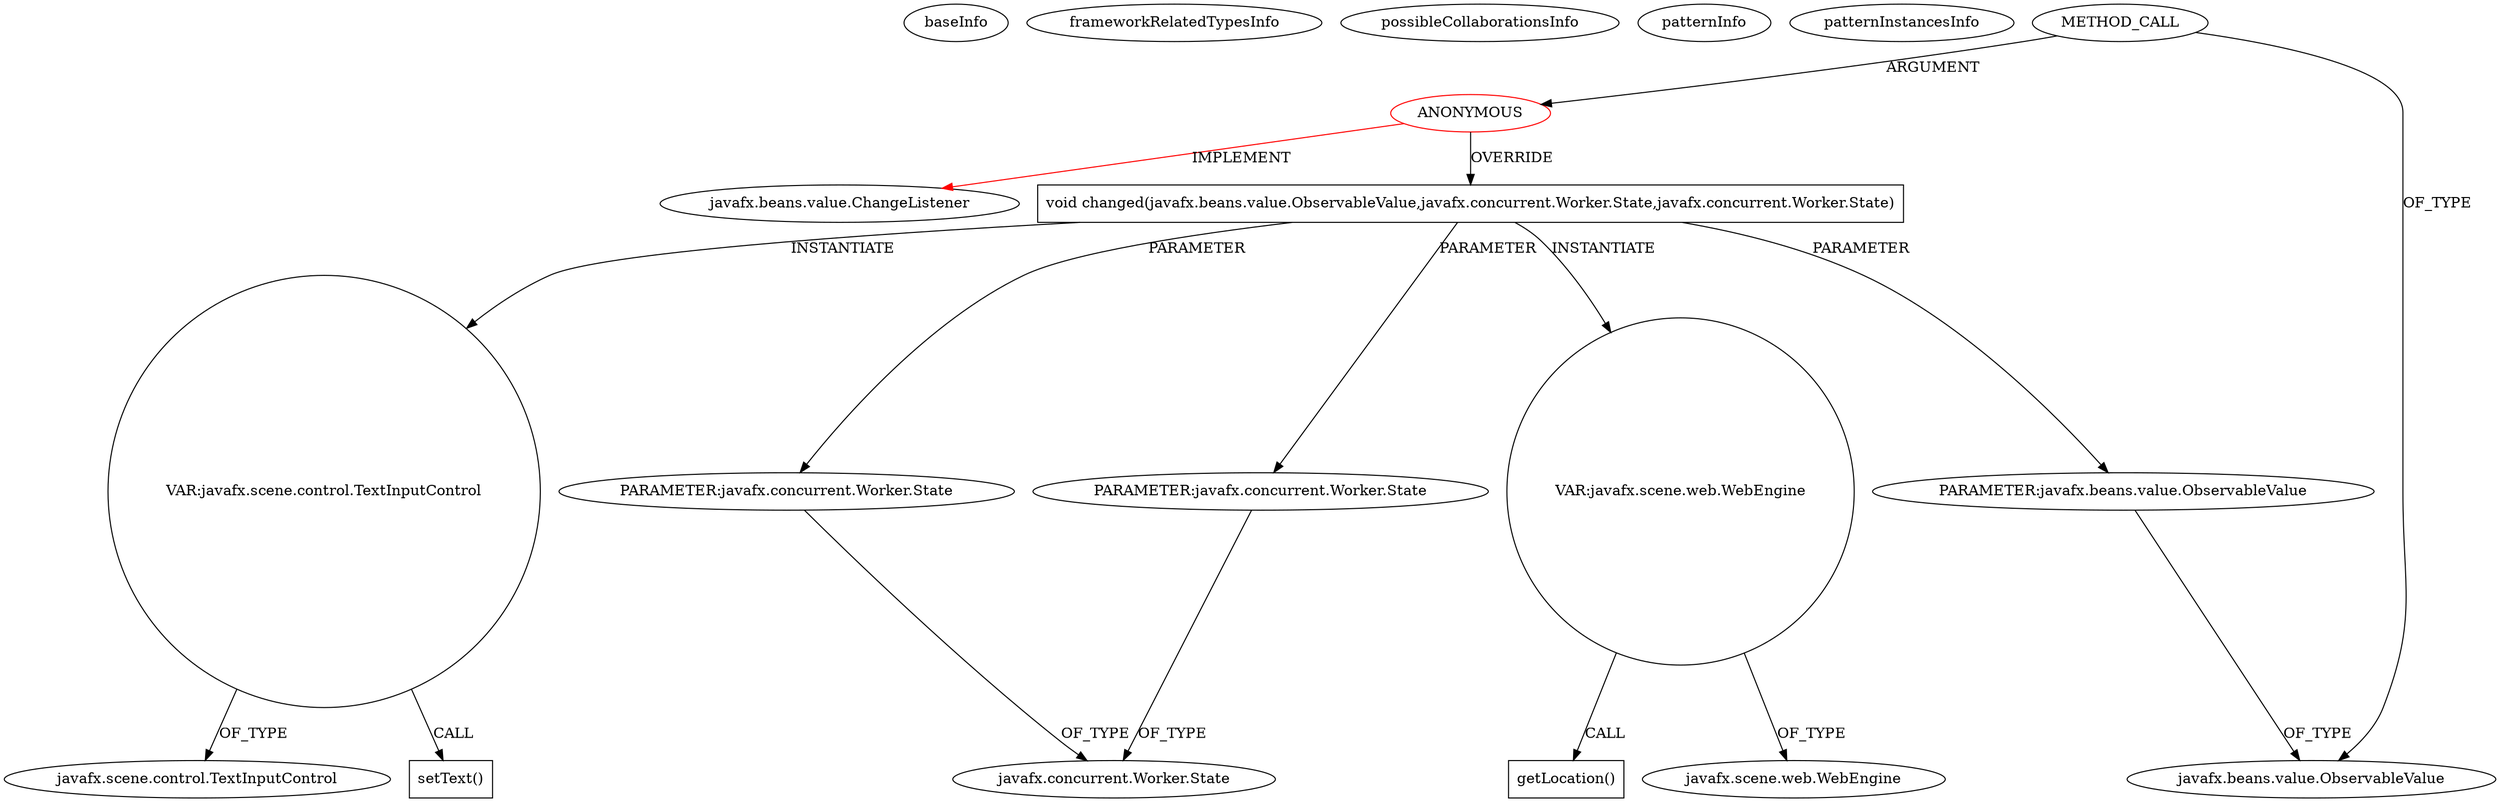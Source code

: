 digraph {
baseInfo[graphId=2522,category="pattern",isAnonymous=true,possibleRelation=false]
frameworkRelatedTypesInfo[0="javafx.beans.value.ChangeListener"]
possibleCollaborationsInfo[]
patternInfo[frequency=2.0,patternRootClient=0]
patternInstancesInfo[0="dony1990-ProsDesktop~/dony1990-ProsDesktop/ProsDesktop-master/src/nicon/NiconDesktop/guifx/NiconNavigator/NavegadorController.java~void AddWebsChangeListener()~2565",1="tatsuyafw-java8-training~/tatsuyafw-java8-training/java8-training-master/src/chapter4/exercise10/MyWebView.java~void start(javafx.stage.Stage)~4506"]
4[label="void changed(javafx.beans.value.ObservableValue,javafx.concurrent.Worker.State,javafx.concurrent.Worker.State)",vertexType="OVERRIDING_METHOD_DECLARATION",isFrameworkType=false,shape=box]
19[label="VAR:javafx.scene.web.WebEngine",vertexType="VARIABLE_EXPRESION",isFrameworkType=false,shape=circle]
0[label="ANONYMOUS",vertexType="ROOT_ANONYMOUS_DECLARATION",isFrameworkType=false,color=red]
1[label="javafx.beans.value.ChangeListener",vertexType="FRAMEWORK_INTERFACE_TYPE",isFrameworkType=false]
2[label="METHOD_CALL",vertexType="OUTSIDE_CALL",isFrameworkType=false]
16[label="VAR:javafx.scene.control.TextInputControl",vertexType="VARIABLE_EXPRESION",isFrameworkType=false,shape=circle]
20[label="getLocation()",vertexType="INSIDE_CALL",isFrameworkType=false,shape=box]
5[label="PARAMETER:javafx.beans.value.ObservableValue",vertexType="PARAMETER_DECLARATION",isFrameworkType=false]
40[label="setText()",vertexType="INSIDE_CALL",isFrameworkType=false,shape=box]
9[label="PARAMETER:javafx.concurrent.Worker.State",vertexType="PARAMETER_DECLARATION",isFrameworkType=false]
8[label="javafx.concurrent.Worker.State",vertexType="FRAMEWORK_CLASS_TYPE",isFrameworkType=false]
18[label="javafx.scene.control.TextInputControl",vertexType="FRAMEWORK_CLASS_TYPE",isFrameworkType=false]
7[label="PARAMETER:javafx.concurrent.Worker.State",vertexType="PARAMETER_DECLARATION",isFrameworkType=false]
21[label="javafx.scene.web.WebEngine",vertexType="FRAMEWORK_CLASS_TYPE",isFrameworkType=false]
3[label="javafx.beans.value.ObservableValue",vertexType="FRAMEWORK_INTERFACE_TYPE",isFrameworkType=false]
9->8[label="OF_TYPE"]
0->4[label="OVERRIDE"]
0->1[label="IMPLEMENT",color=red]
19->21[label="OF_TYPE"]
2->3[label="OF_TYPE"]
4->5[label="PARAMETER"]
4->7[label="PARAMETER"]
2->0[label="ARGUMENT"]
5->3[label="OF_TYPE"]
7->8[label="OF_TYPE"]
4->9[label="PARAMETER"]
4->19[label="INSTANTIATE"]
19->20[label="CALL"]
16->18[label="OF_TYPE"]
4->16[label="INSTANTIATE"]
16->40[label="CALL"]
}
